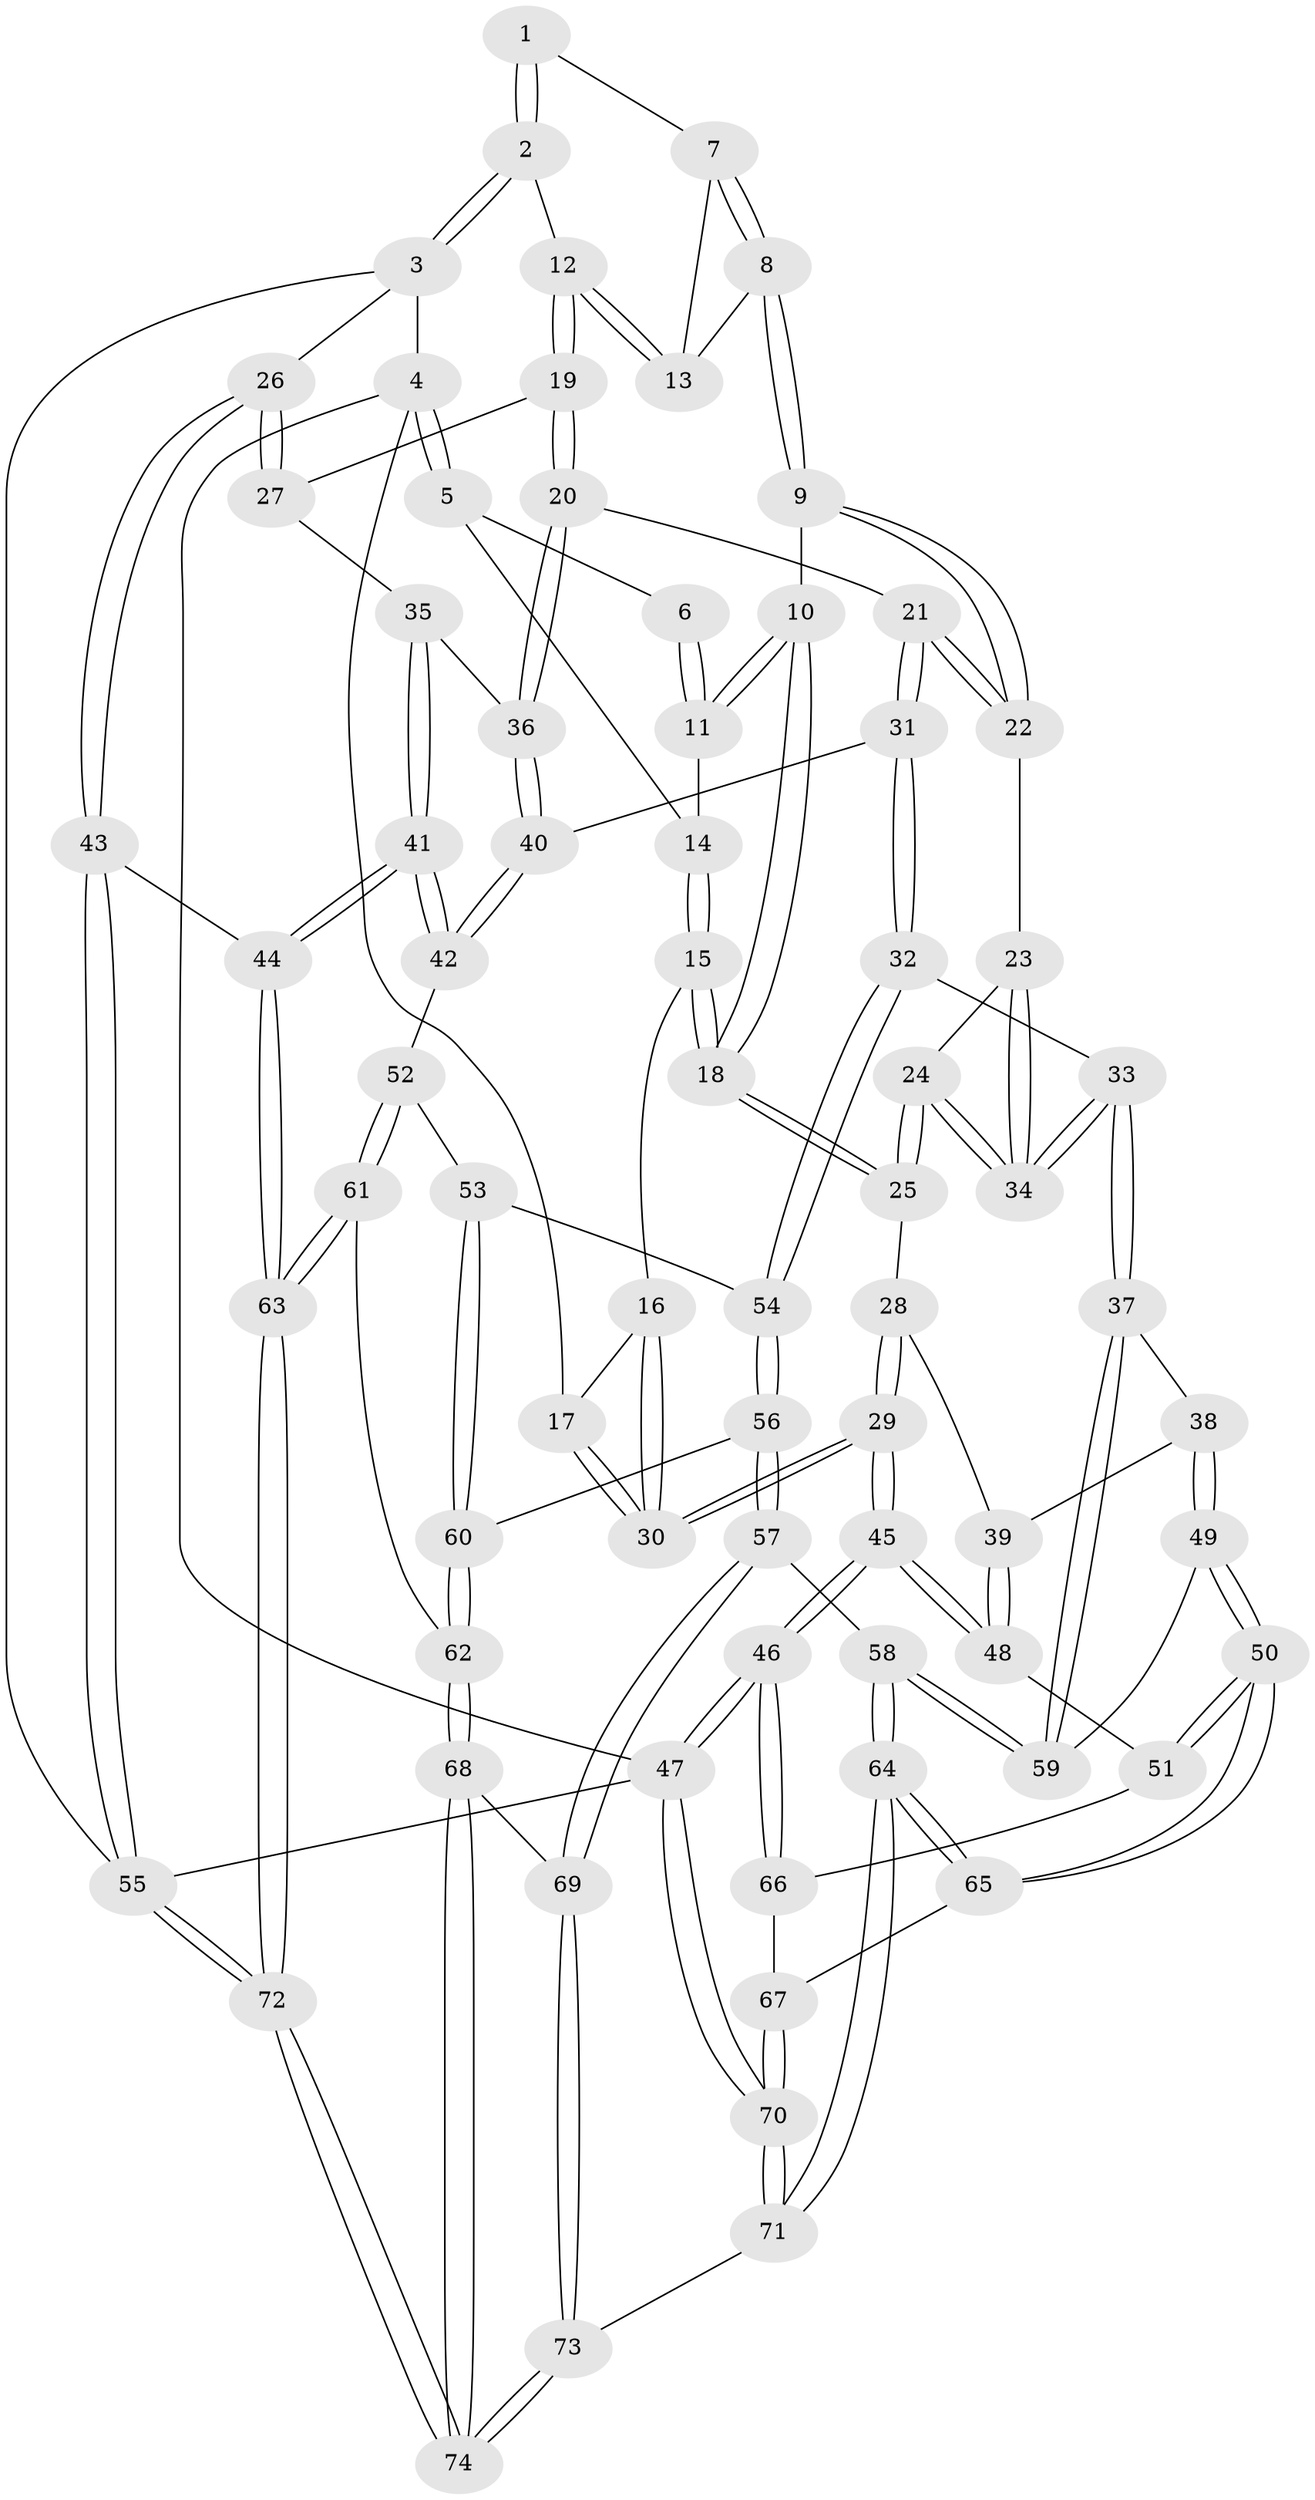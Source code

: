 // coarse degree distribution, {3: 0.8113207547169812, 4: 0.07547169811320754, 2: 0.05660377358490566, 5: 0.018867924528301886, 6: 0.03773584905660377}
// Generated by graph-tools (version 1.1) at 2025/54/03/04/25 22:54:15]
// undirected, 74 vertices, 182 edges
graph export_dot {
  node [color=gray90,style=filled];
  1 [pos="+0.5782321447413536+0"];
  2 [pos="+0.8236206092153374+0"];
  3 [pos="+1+0"];
  4 [pos="+0+0"];
  5 [pos="+0+0"];
  6 [pos="+0.4270220206836046+0"];
  7 [pos="+0.5544413789977852+0.01882250913058398"];
  8 [pos="+0.4710443276997363+0.1742460904118565"];
  9 [pos="+0.4562412572853983+0.18743664593956577"];
  10 [pos="+0.3648477600311527+0.17873961629512733"];
  11 [pos="+0.35007082472454365+0.13378776029261621"];
  12 [pos="+0.7098731697740264+0.20664945620392264"];
  13 [pos="+0.625079235397633+0.15703953021400066"];
  14 [pos="+0.11923170189826299+0.01944696733995074"];
  15 [pos="+0.1749875669988902+0.26894073246730804"];
  16 [pos="+0.13466705368357895+0.2608399373852785"];
  17 [pos="+0+0"];
  18 [pos="+0.24403837307702184+0.3412471199754856"];
  19 [pos="+0.7316977152743082+0.2939270856520368"];
  20 [pos="+0.6861725263033743+0.35445660803097867"];
  21 [pos="+0.6489763115509508+0.3611923261525998"];
  22 [pos="+0.5643786190835502+0.3301773059277922"];
  23 [pos="+0.5147916609496384+0.34901577084899865"];
  24 [pos="+0.2871386925811772+0.37862621357650944"];
  25 [pos="+0.24410064559118658+0.3435225796387972"];
  26 [pos="+1+0.1911951792618548"];
  27 [pos="+0.9877382922454413+0.2581515210350761"];
  28 [pos="+0.21509543258054326+0.36825161095806136"];
  29 [pos="+0+0.396605266486962"];
  30 [pos="+0+0.38023288326318444"];
  31 [pos="+0.4922821514565448+0.5852267645886916"];
  32 [pos="+0.44994854824767555+0.6117023700298323"];
  33 [pos="+0.41533485900635314+0.6065249099459902"];
  34 [pos="+0.3912521757420678+0.5500403112428524"];
  35 [pos="+0.8588227734836986+0.49237014067297"];
  36 [pos="+0.6940853753023735+0.3698175683566168"];
  37 [pos="+0.3815554974518905+0.6321203407008276"];
  38 [pos="+0.17671061656314133+0.5787212856842816"];
  39 [pos="+0.1239840889428656+0.5412836845937995"];
  40 [pos="+0.7223858576912268+0.6063378021290583"];
  41 [pos="+0.9550928679080011+0.653816997502783"];
  42 [pos="+0.7643825693325129+0.658452200173499"];
  43 [pos="+1+0.6665292676145373"];
  44 [pos="+1+0.6812471422755663"];
  45 [pos="+0+0.6223692400198004"];
  46 [pos="+0+1"];
  47 [pos="+0+1"];
  48 [pos="+0+0.635494198596255"];
  49 [pos="+0.2046213911577211+0.747093051822276"];
  50 [pos="+0.1459714868832948+0.7784264633164281"];
  51 [pos="+0.10534516141953919+0.7605933117294552"];
  52 [pos="+0.7231207631633484+0.7103902986035975"];
  53 [pos="+0.6669028186534218+0.7128127485755539"];
  54 [pos="+0.4714390494648024+0.6421801093649616"];
  55 [pos="+1+1"];
  56 [pos="+0.5284817429264916+0.7947276249776779"];
  57 [pos="+0.3743513685886388+0.8755777791714429"];
  58 [pos="+0.357076884061739+0.8585375318973122"];
  59 [pos="+0.32251226947232015+0.7206543491747496"];
  60 [pos="+0.539572549068272+0.803808676942039"];
  61 [pos="+0.7094741793720504+0.8177557286833405"];
  62 [pos="+0.5901611869621015+0.8785713557893046"];
  63 [pos="+0.8461822555601443+0.9373424885410441"];
  64 [pos="+0.21076819115217457+0.9052542752352729"];
  65 [pos="+0.14961496417774622+0.7962345174234146"];
  66 [pos="+0.039096346016032214+0.8687801592154564"];
  67 [pos="+0.08366802684678754+0.9119890781853125"];
  68 [pos="+0.5850925005103658+0.9118575513608291"];
  69 [pos="+0.4010545576365992+0.9588825167446089"];
  70 [pos="+0.008245458284989082+1"];
  71 [pos="+0.14953834109413564+1"];
  72 [pos="+0.8044686266403445+1"];
  73 [pos="+0.3258568533329825+1"];
  74 [pos="+0.7600917185555485+1"];
  1 -- 2;
  1 -- 2;
  1 -- 7;
  2 -- 3;
  2 -- 3;
  2 -- 12;
  3 -- 4;
  3 -- 26;
  3 -- 55;
  4 -- 5;
  4 -- 5;
  4 -- 17;
  4 -- 47;
  5 -- 6;
  5 -- 14;
  6 -- 11;
  6 -- 11;
  7 -- 8;
  7 -- 8;
  7 -- 13;
  8 -- 9;
  8 -- 9;
  8 -- 13;
  9 -- 10;
  9 -- 22;
  9 -- 22;
  10 -- 11;
  10 -- 11;
  10 -- 18;
  10 -- 18;
  11 -- 14;
  12 -- 13;
  12 -- 13;
  12 -- 19;
  12 -- 19;
  14 -- 15;
  14 -- 15;
  15 -- 16;
  15 -- 18;
  15 -- 18;
  16 -- 17;
  16 -- 30;
  16 -- 30;
  17 -- 30;
  17 -- 30;
  18 -- 25;
  18 -- 25;
  19 -- 20;
  19 -- 20;
  19 -- 27;
  20 -- 21;
  20 -- 36;
  20 -- 36;
  21 -- 22;
  21 -- 22;
  21 -- 31;
  21 -- 31;
  22 -- 23;
  23 -- 24;
  23 -- 34;
  23 -- 34;
  24 -- 25;
  24 -- 25;
  24 -- 34;
  24 -- 34;
  25 -- 28;
  26 -- 27;
  26 -- 27;
  26 -- 43;
  26 -- 43;
  27 -- 35;
  28 -- 29;
  28 -- 29;
  28 -- 39;
  29 -- 30;
  29 -- 30;
  29 -- 45;
  29 -- 45;
  31 -- 32;
  31 -- 32;
  31 -- 40;
  32 -- 33;
  32 -- 54;
  32 -- 54;
  33 -- 34;
  33 -- 34;
  33 -- 37;
  33 -- 37;
  35 -- 36;
  35 -- 41;
  35 -- 41;
  36 -- 40;
  36 -- 40;
  37 -- 38;
  37 -- 59;
  37 -- 59;
  38 -- 39;
  38 -- 49;
  38 -- 49;
  39 -- 48;
  39 -- 48;
  40 -- 42;
  40 -- 42;
  41 -- 42;
  41 -- 42;
  41 -- 44;
  41 -- 44;
  42 -- 52;
  43 -- 44;
  43 -- 55;
  43 -- 55;
  44 -- 63;
  44 -- 63;
  45 -- 46;
  45 -- 46;
  45 -- 48;
  45 -- 48;
  46 -- 47;
  46 -- 47;
  46 -- 66;
  46 -- 66;
  47 -- 70;
  47 -- 70;
  47 -- 55;
  48 -- 51;
  49 -- 50;
  49 -- 50;
  49 -- 59;
  50 -- 51;
  50 -- 51;
  50 -- 65;
  50 -- 65;
  51 -- 66;
  52 -- 53;
  52 -- 61;
  52 -- 61;
  53 -- 54;
  53 -- 60;
  53 -- 60;
  54 -- 56;
  54 -- 56;
  55 -- 72;
  55 -- 72;
  56 -- 57;
  56 -- 57;
  56 -- 60;
  57 -- 58;
  57 -- 69;
  57 -- 69;
  58 -- 59;
  58 -- 59;
  58 -- 64;
  58 -- 64;
  60 -- 62;
  60 -- 62;
  61 -- 62;
  61 -- 63;
  61 -- 63;
  62 -- 68;
  62 -- 68;
  63 -- 72;
  63 -- 72;
  64 -- 65;
  64 -- 65;
  64 -- 71;
  64 -- 71;
  65 -- 67;
  66 -- 67;
  67 -- 70;
  67 -- 70;
  68 -- 69;
  68 -- 74;
  68 -- 74;
  69 -- 73;
  69 -- 73;
  70 -- 71;
  70 -- 71;
  71 -- 73;
  72 -- 74;
  72 -- 74;
  73 -- 74;
  73 -- 74;
}
